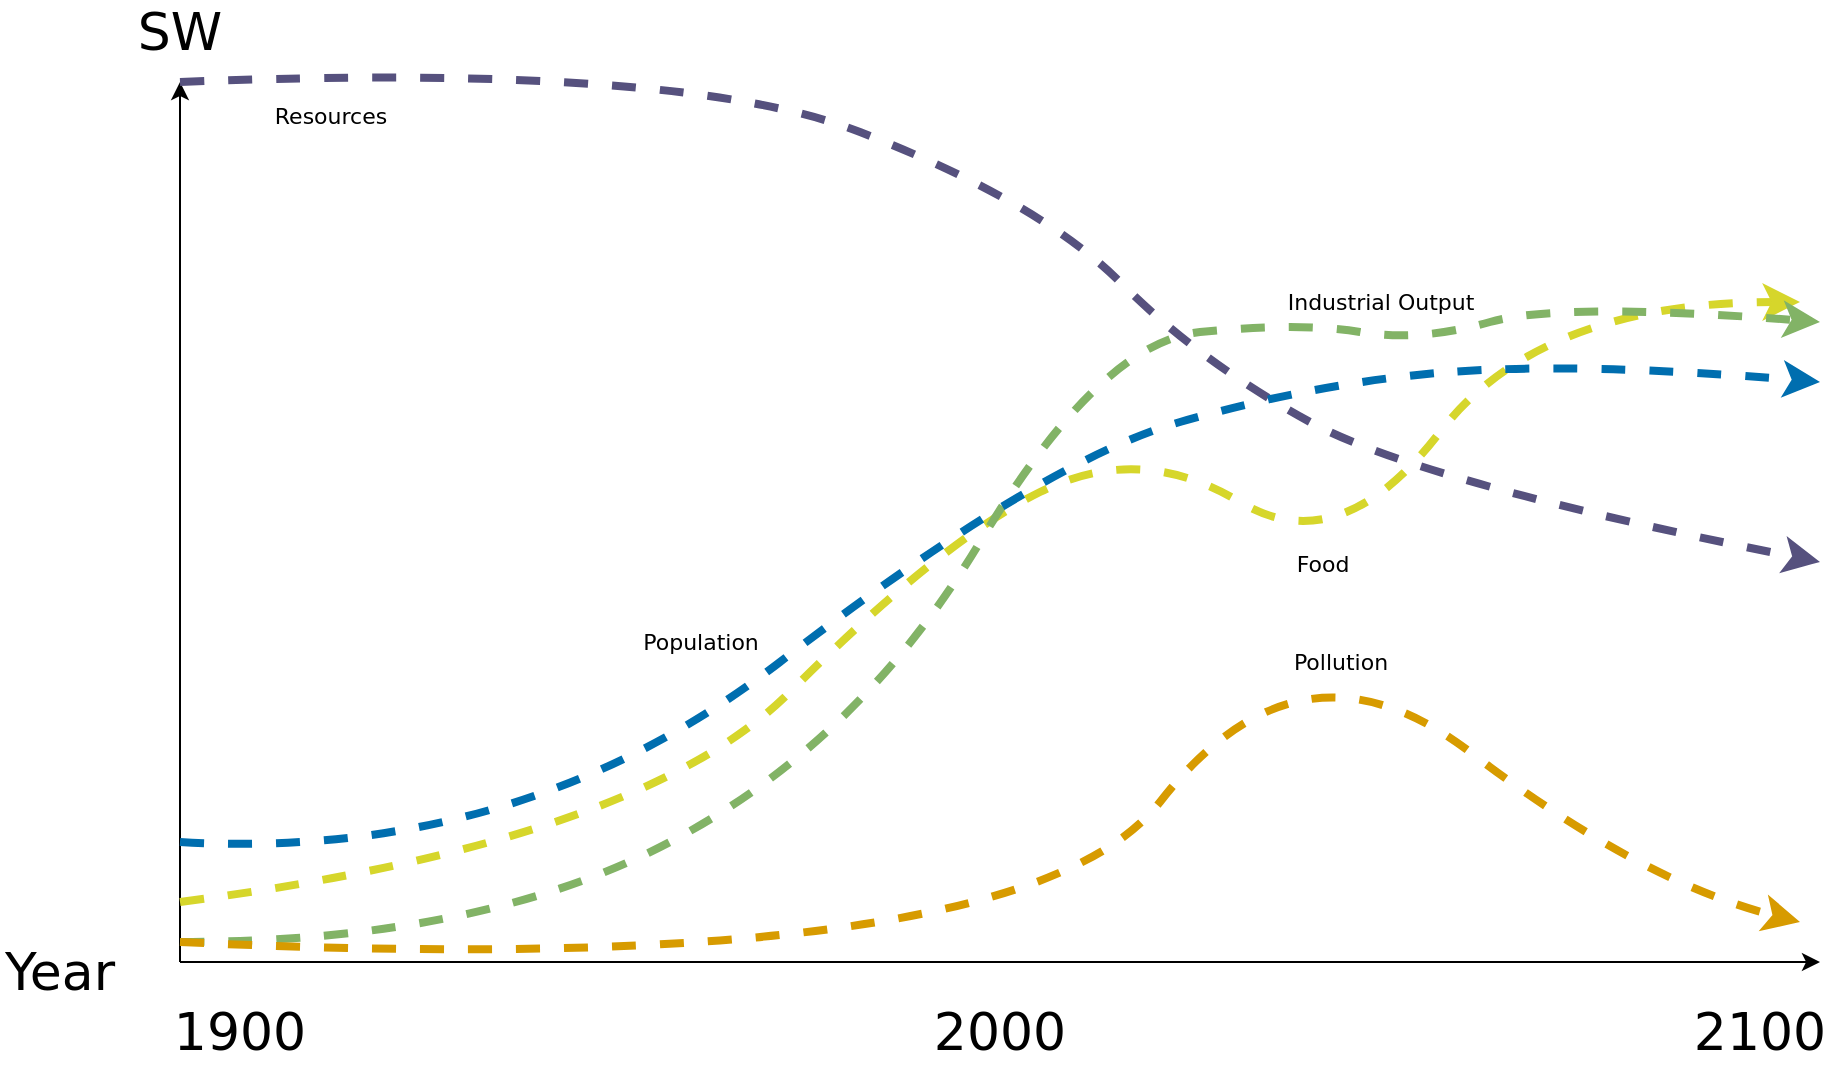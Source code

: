 <mxfile version="18.1.3" type="device"><diagram id="aiVb32r4nPznkwqzsdSb" name="Page-1"><mxGraphModel dx="2034" dy="1177" grid="1" gridSize="10" guides="1" tooltips="1" connect="1" arrows="1" fold="1" page="1" pageScale="1" pageWidth="1169" pageHeight="827" math="0" shadow="0"><root><mxCell id="0"/><mxCell id="1" parent="0"/><mxCell id="JweYjEP0xuqf5e4tcPyt-2" value="" style="endArrow=classic;html=1;rounded=0;" parent="1" edge="1"><mxGeometry width="50" height="50" relative="1" as="geometry"><mxPoint x="210" y="580" as="sourcePoint"/><mxPoint x="210" y="140" as="targetPoint"/></mxGeometry></mxCell><mxCell id="JweYjEP0xuqf5e4tcPyt-3" value="" style="endArrow=classic;html=1;rounded=0;" parent="1" edge="1"><mxGeometry width="50" height="50" relative="1" as="geometry"><mxPoint x="210" y="580" as="sourcePoint"/><mxPoint x="1030" y="580" as="targetPoint"/></mxGeometry></mxCell><mxCell id="JweYjEP0xuqf5e4tcPyt-4" value="" style="curved=1;endArrow=classic;html=1;rounded=0;dashed=1;fillColor=#fff2cc;strokeColor=#D6D62B;strokeWidth=4;" parent="1" edge="1"><mxGeometry width="50" height="50" relative="1" as="geometry"><mxPoint x="210" y="550" as="sourcePoint"/><mxPoint x="1020" y="250" as="targetPoint"/><Array as="points"><mxPoint x="440" y="520"/><mxPoint x="590" y="370"/><mxPoint x="690" y="320"/><mxPoint x="790" y="380"/><mxPoint x="890" y="250"/></Array></mxGeometry></mxCell><mxCell id="JweYjEP0xuqf5e4tcPyt-12" value="Resources" style="edgeLabel;html=1;align=center;verticalAlign=middle;resizable=0;points=[];fontFamily=Dejavu Sans;labelBackgroundColor=none;" parent="JweYjEP0xuqf5e4tcPyt-4" vertex="1" connectable="0"><mxGeometry x="-0.405" y="-5" relative="1" as="geometry"><mxPoint x="-198" y="-328" as="offset"/></mxGeometry></mxCell><mxCell id="JweYjEP0xuqf5e4tcPyt-5" value="" style="curved=1;endArrow=classic;html=1;rounded=0;dashed=1;fillColor=#d5e8d4;strokeColor=#82b366;strokeWidth=4;" parent="1" edge="1"><mxGeometry width="50" height="50" relative="1" as="geometry"><mxPoint x="210" y="570" as="sourcePoint"/><mxPoint x="1030" y="260" as="targetPoint"/><Array as="points"><mxPoint x="360" y="570"/><mxPoint x="550" y="470"/><mxPoint x="670" y="270"/><mxPoint x="770" y="260"/><mxPoint x="830" y="270"/><mxPoint x="900" y="250"/></Array></mxGeometry></mxCell><mxCell id="JweYjEP0xuqf5e4tcPyt-21" value="Industrial Output" style="edgeLabel;html=1;align=center;verticalAlign=middle;resizable=0;points=[];fontSize=11;fontFamily=Dejavu Sans;labelBackgroundColor=none;" parent="JweYjEP0xuqf5e4tcPyt-5" vertex="1" connectable="0"><mxGeometry x="0.354" y="-25" relative="1" as="geometry"><mxPoint x="84" y="-40" as="offset"/></mxGeometry></mxCell><mxCell id="JweYjEP0xuqf5e4tcPyt-6" value="" style="curved=1;endArrow=classic;html=1;rounded=0;dashed=1;fillColor=#ffe6cc;strokeColor=#d79b00;strokeWidth=4;" parent="1" edge="1"><mxGeometry width="50" height="50" relative="1" as="geometry"><mxPoint x="210" y="570" as="sourcePoint"/><mxPoint x="1020" y="560" as="targetPoint"/><Array as="points"><mxPoint x="630" y="590"/><mxPoint x="770" y="410"/><mxPoint x="940" y="540"/></Array></mxGeometry></mxCell><mxCell id="JweYjEP0xuqf5e4tcPyt-13" value="Pollution" style="edgeLabel;html=1;align=center;verticalAlign=middle;resizable=0;points=[];fontFamily=Dejavu Sans;labelBackgroundColor=none;" parent="JweYjEP0xuqf5e4tcPyt-6" vertex="1" connectable="0"><mxGeometry x="-0.093" y="13" relative="1" as="geometry"><mxPoint x="165" y="-146" as="offset"/></mxGeometry></mxCell><mxCell id="JweYjEP0xuqf5e4tcPyt-7" value="" style="curved=1;endArrow=classic;html=1;rounded=0;dashed=1;fillColor=#d0cee2;strokeColor=#56517e;strokeWidth=4;" parent="1" edge="1"><mxGeometry width="50" height="50" relative="1" as="geometry"><mxPoint x="210" y="140" as="sourcePoint"/><mxPoint x="1030" y="380" as="targetPoint"/><Array as="points"><mxPoint x="460" y="130"/><mxPoint x="640" y="200"/><mxPoint x="720" y="280"/><mxPoint x="830" y="340"/></Array></mxGeometry></mxCell><mxCell id="JweYjEP0xuqf5e4tcPyt-11" value="Food" style="edgeLabel;html=1;align=center;verticalAlign=middle;resizable=0;points=[];fontFamily=Dejavu Sans;labelBackgroundColor=none;" parent="JweYjEP0xuqf5e4tcPyt-7" vertex="1" connectable="0"><mxGeometry x="0.572" y="27" relative="1" as="geometry"><mxPoint x="-69" y="64" as="offset"/></mxGeometry></mxCell><mxCell id="JweYjEP0xuqf5e4tcPyt-8" value="" style="curved=1;endArrow=classic;html=1;rounded=0;dashed=1;fillColor=#1ba1e2;strokeColor=#006EAF;strokeWidth=4;" parent="1" edge="1"><mxGeometry width="50" height="50" relative="1" as="geometry"><mxPoint x="210" y="520" as="sourcePoint"/><mxPoint x="1030" y="290" as="targetPoint"/><Array as="points"><mxPoint x="380" y="530"/><mxPoint x="640" y="330"/><mxPoint x="780" y="290"/><mxPoint x="910" y="280"/></Array></mxGeometry></mxCell><mxCell id="JweYjEP0xuqf5e4tcPyt-9" value="Population" style="edgeLabel;html=1;align=center;verticalAlign=middle;resizable=0;points=[];fontFamily=Dejavu Sans;labelBackgroundColor=none;" parent="JweYjEP0xuqf5e4tcPyt-8" vertex="1" connectable="0"><mxGeometry x="0.637" y="3" relative="1" as="geometry"><mxPoint x="-398" y="140" as="offset"/></mxGeometry></mxCell><mxCell id="JweYjEP0xuqf5e4tcPyt-14" value="SW" style="text;html=1;strokeColor=none;fillColor=none;align=center;verticalAlign=middle;whiteSpace=wrap;rounded=0;labelBackgroundColor=none;fontFamily=Dejavu Sans;opacity=0;fontSize=26;" parent="1" vertex="1"><mxGeometry x="180" y="100" width="60" height="30" as="geometry"/></mxCell><mxCell id="JweYjEP0xuqf5e4tcPyt-15" value="Year" style="text;html=1;strokeColor=none;fillColor=none;align=center;verticalAlign=middle;whiteSpace=wrap;rounded=0;labelBackgroundColor=none;fontFamily=Dejavu Sans;opacity=20;fontSize=26;" parent="1" vertex="1"><mxGeometry x="120" y="570" width="60" height="30" as="geometry"/></mxCell><mxCell id="JweYjEP0xuqf5e4tcPyt-16" value="1900" style="text;html=1;strokeColor=none;fillColor=none;align=center;verticalAlign=middle;whiteSpace=wrap;rounded=0;labelBackgroundColor=none;fontFamily=Dejavu Sans;opacity=20;fontSize=26;" parent="1" vertex="1"><mxGeometry x="210" y="600" width="60" height="30" as="geometry"/></mxCell><mxCell id="JweYjEP0xuqf5e4tcPyt-17" value="2000" style="text;html=1;strokeColor=none;fillColor=none;align=center;verticalAlign=middle;whiteSpace=wrap;rounded=0;labelBackgroundColor=none;fontFamily=Dejavu Sans;opacity=20;fontSize=26;" parent="1" vertex="1"><mxGeometry x="590" y="600" width="60" height="30" as="geometry"/></mxCell><mxCell id="JweYjEP0xuqf5e4tcPyt-18" value="2100" style="text;html=1;strokeColor=none;fillColor=none;align=center;verticalAlign=middle;whiteSpace=wrap;rounded=0;labelBackgroundColor=none;fontFamily=Dejavu Sans;opacity=20;fontSize=26;" parent="1" vertex="1"><mxGeometry x="970" y="600" width="60" height="30" as="geometry"/></mxCell></root></mxGraphModel></diagram></mxfile>